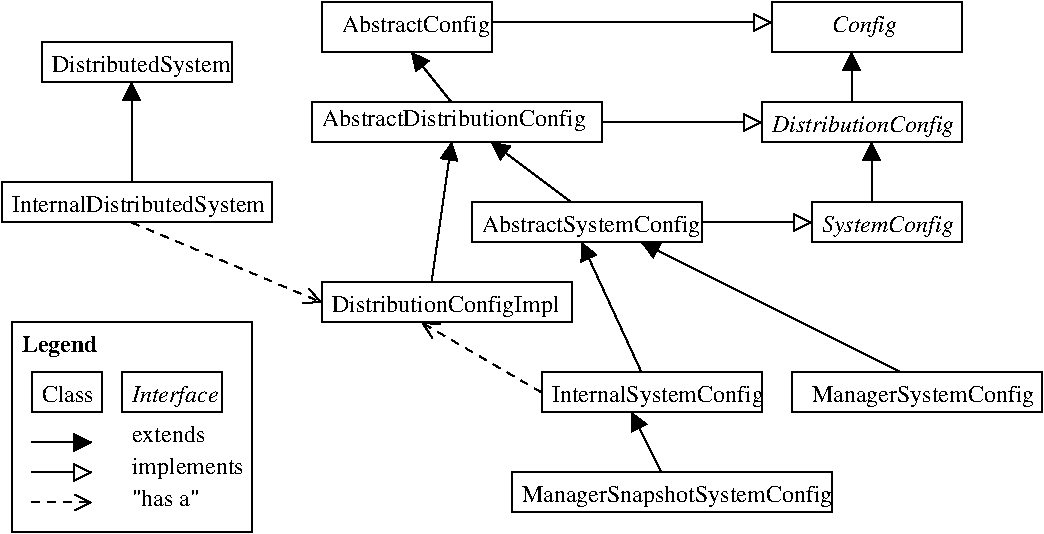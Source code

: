 #FIG 3.2
Landscape
Center
Inches
Letter  
100.00
Single
-2
1200 2
6 375 1500 2400 1800
2 2 0 1 0 7 50 0 -1 0.000 0 0 -1 0 0 5
	 375 1500 2400 1500 2400 1800 375 1800 375 1500
4 0 0 50 0 0 12 0.0000 4 180 1860 450 1725 InternalDistributedSystem\001
-6
6 675 450 2100 750
2 2 0 1 0 7 50 0 -1 0.000 0 0 -1 0 0 5
	 675 450 2100 450 2100 750 675 750 675 450
4 0 0 50 0 0 12 0.0000 4 180 1320 750 675 DistributedSystem\001
-6
6 450 2550 2250 4125
2 1 0 1 0 7 50 0 -1 0.000 0 0 -1 1 0 2
	1 1 1.00 120.00 120.00
	 600 3450 1050 3450
2 1 0 1 0 7 50 0 -1 0.000 0 0 -1 1 0 2
	1 0 1.00 120.00 120.00
	 600 3675 1050 3675
2 2 0 1 0 7 50 0 -1 0.000 0 0 -1 0 0 5
	 450 2550 2250 2550 2250 4125 450 4125 450 2550
2 2 0 1 0 7 50 0 -1 0.000 0 0 -1 0 0 5
	 600 2925 1125 2925 1125 3225 600 3225 600 2925
2 2 0 1 0 7 50 0 -1 0.000 0 0 -1 0 0 5
	 1275 2925 2025 2925 2025 3225 1275 3225 1275 2925
2 1 1 1 0 7 50 0 -1 4.000 0 0 -1 1 0 2
	0 0 1.00 120.00 120.00
	 600 3900 1050 3900
4 0 0 50 0 0 12 0.0000 4 135 540 1350 3450 extends\001
4 0 0 50 0 0 12 0.0000 4 180 810 1350 3690 implements\001
4 0 0 50 0 0 12 0.0000 4 135 510 1350 3930 "has a"\001
4 0 0 50 0 2 12 0.0000 4 180 570 525 2775 Legend\001
4 0 0 50 0 0 12 0.0000 4 135 390 675 3150 Class\001
4 0 0 50 0 1 12 0.0000 4 180 630 1350 3150 Interface\001
-6
6 2775 150 4050 525
2 2 0 1 0 7 50 -1 -1 4.000 0 0 -1 0 0 5
	 2775 150 4050 150 4050 525 2775 525 2775 150
4 0 0 50 -1 0 12 0.0000 4 180 1095 2925 375 AbstractConfig\001
-6
6 2700 900 4875 1200
2 2 0 1 0 7 50 -1 -1 0.000 0 0 -1 0 0 5
	 2700 900 4875 900 4875 1200 2700 1200 2700 900
4 0 0 50 -1 0 12 0.0000 4 180 1950 2778 1080 AbstractDistributionConfig\001
-6
6 2775 2250 4650 2550
2 2 0 1 0 7 50 0 -1 0.000 0 0 -1 0 0 5
	 2775 2250 4650 2250 4650 2550 2775 2550 2775 2250
4 0 0 50 0 0 12 0.0000 4 180 1680 2850 2475 DistributionConfigImpl\001
-6
6 6450 1650 7575 1950
2 2 0 1 0 7 50 0 -1 0.000 0 0 -1 0 0 5
	 6450 1650 7575 1650 7575 1950 6450 1950 6450 1650
4 0 0 50 0 1 12 0.0000 4 180 975 6525 1875 SystemConfig\001
-6
6 4200 3675 6600 3975
2 2 0 1 0 7 50 0 -1 0.000 0 0 -1 0 0 5
	 4200 3675 6600 3675 6600 3975 4200 3975 4200 3675
4 0 0 50 0 0 12 0.0000 4 180 2310 4275 3900 ManagerSnapshotSystemConfig\001
-6
6 3900 1650 5625 1950
2 2 0 1 0 7 50 -1 -1 4.000 0 0 -1 0 0 5
	 3900 1650 5625 1650 5625 1950 3900 1950 3900 1650
4 0 0 50 -1 0 12 0.0000 4 180 1620 3975 1875 AbstractSystemConfig\001
-6
6 4425 2925 6075 3225
2 2 0 1 0 7 50 0 -1 0.000 0 0 -1 0 0 5
	 4425 2925 6075 2925 6075 3225 4425 3225 4425 2925
4 0 0 50 0 0 12 0.0000 4 180 1560 4500 3150 InternalSystemConfig\001
-6
6 6300 2925 8175 3225
6 6300 2925 8175 3225
6 6300 2925 8175 3225
2 2 0 1 0 7 50 0 -1 0.000 0 0 -1 0 0 5
	 6300 2925 8175 2925 8175 3225 6300 3225 6300 2925
4 0 0 50 0 0 12 0.0000 4 180 1650 6450 3150 ManagerSystemConfig\001
-6
-6
-6
6 6075 900 7575 1200
2 2 0 1 0 7 50 0 -1 0.000 0 0 -1 0 0 5
	 6075 900 7575 900 7575 1200 6075 1200 6075 900
4 0 0 50 0 1 12 0.0000 4 180 1350 6150 1125 DistributionConfig\001
-6
6 6150 150 7575 525
2 2 0 1 0 7 50 -1 -1 0.000 0 0 -1 0 0 5
	 6150 150 7575 150 7575 525 6150 525 6150 150
4 0 0 50 -1 1 12 0.0000 4 180 480 6600 375 Config\001
-6
2 1 0 1 0 7 50 0 -1 0.000 0 0 -1 1 0 2
	1 1 1.00 120.00 120.00
	 1350 1500 1350 750
2 1 0 1 0 7 50 0 -1 0.000 0 0 -1 1 0 2
	1 1 1.00 120.00 120.00
	 5175 2925 4725 1950
2 1 0 1 0 7 50 0 -1 0.000 0 0 -1 1 0 2
	1 1 1.00 120.00 120.00
	 5325 3675 5100 3225
2 1 1 1 0 7 50 -1 -1 4.000 0 0 -1 1 0 2
	0 0 1.00 120.00 120.00
	 1350 1800 2775 2400
2 1 0 1 0 7 50 0 -1 0.000 0 0 -1 1 0 2
	1 1 1.00 120.00 120.00
	 6900 1650 6900 1200
2 1 0 1 0 7 50 -1 -1 0.000 0 0 -1 1 0 2
	1 1 1.00 120.00 120.00
	 6750 900 6750 525
2 1 0 1 0 7 50 0 -1 0.000 0 0 -1 1 0 2
	1 1 1.00 120.00 120.00
	 3600 2250 3750 1200
2 1 0 1 0 7 50 -1 -1 4.000 0 0 -1 1 0 2
	1 0 1.00 120.00 120.00
	 4050 300 6150 300
2 1 1 1 0 7 50 -1 -1 4.000 0 0 -1 1 0 2
	0 0 1.00 120.00 120.00
	 4425 3075 3525 2550
2 1 0 1 0 7 50 -1 -1 4.000 0 0 -1 1 0 2
	1 0 1.00 120.00 120.00
	 4875 1050 6075 1050
2 1 0 1 0 7 50 -1 -1 4.000 0 0 -1 1 0 2
	1 1 1.00 120.00 120.00
	 3750 900 3450 525
2 1 0 1 0 7 50 -1 -1 4.000 0 0 -1 1 0 2
	1 1 1.00 120.00 120.00
	 4650 1650 4050 1200
2 1 0 1 0 7 50 -1 -1 4.000 0 0 -1 1 0 2
	1 0 1.00 120.00 120.00
	 5625 1800 6450 1800
2 1 0 1 0 7 50 0 -1 0.000 0 0 -1 1 0 2
	1 1 1.00 120.00 120.00
	 7125 2925 5175 1950
